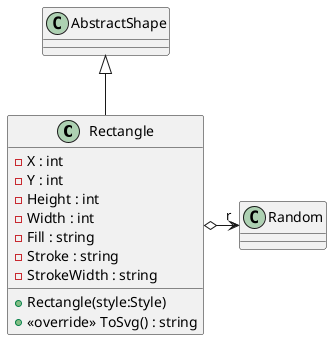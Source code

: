@startuml
class Rectangle {
    - X : int
    - Y : int
    - Height : int
    - Width : int
    - Fill : string
    - Stroke : string
    - StrokeWidth : string
    + Rectangle(style:Style)
    + <<override>> ToSvg() : string
}
AbstractShape <|-- Rectangle
Rectangle o-> "r" Random
@enduml
